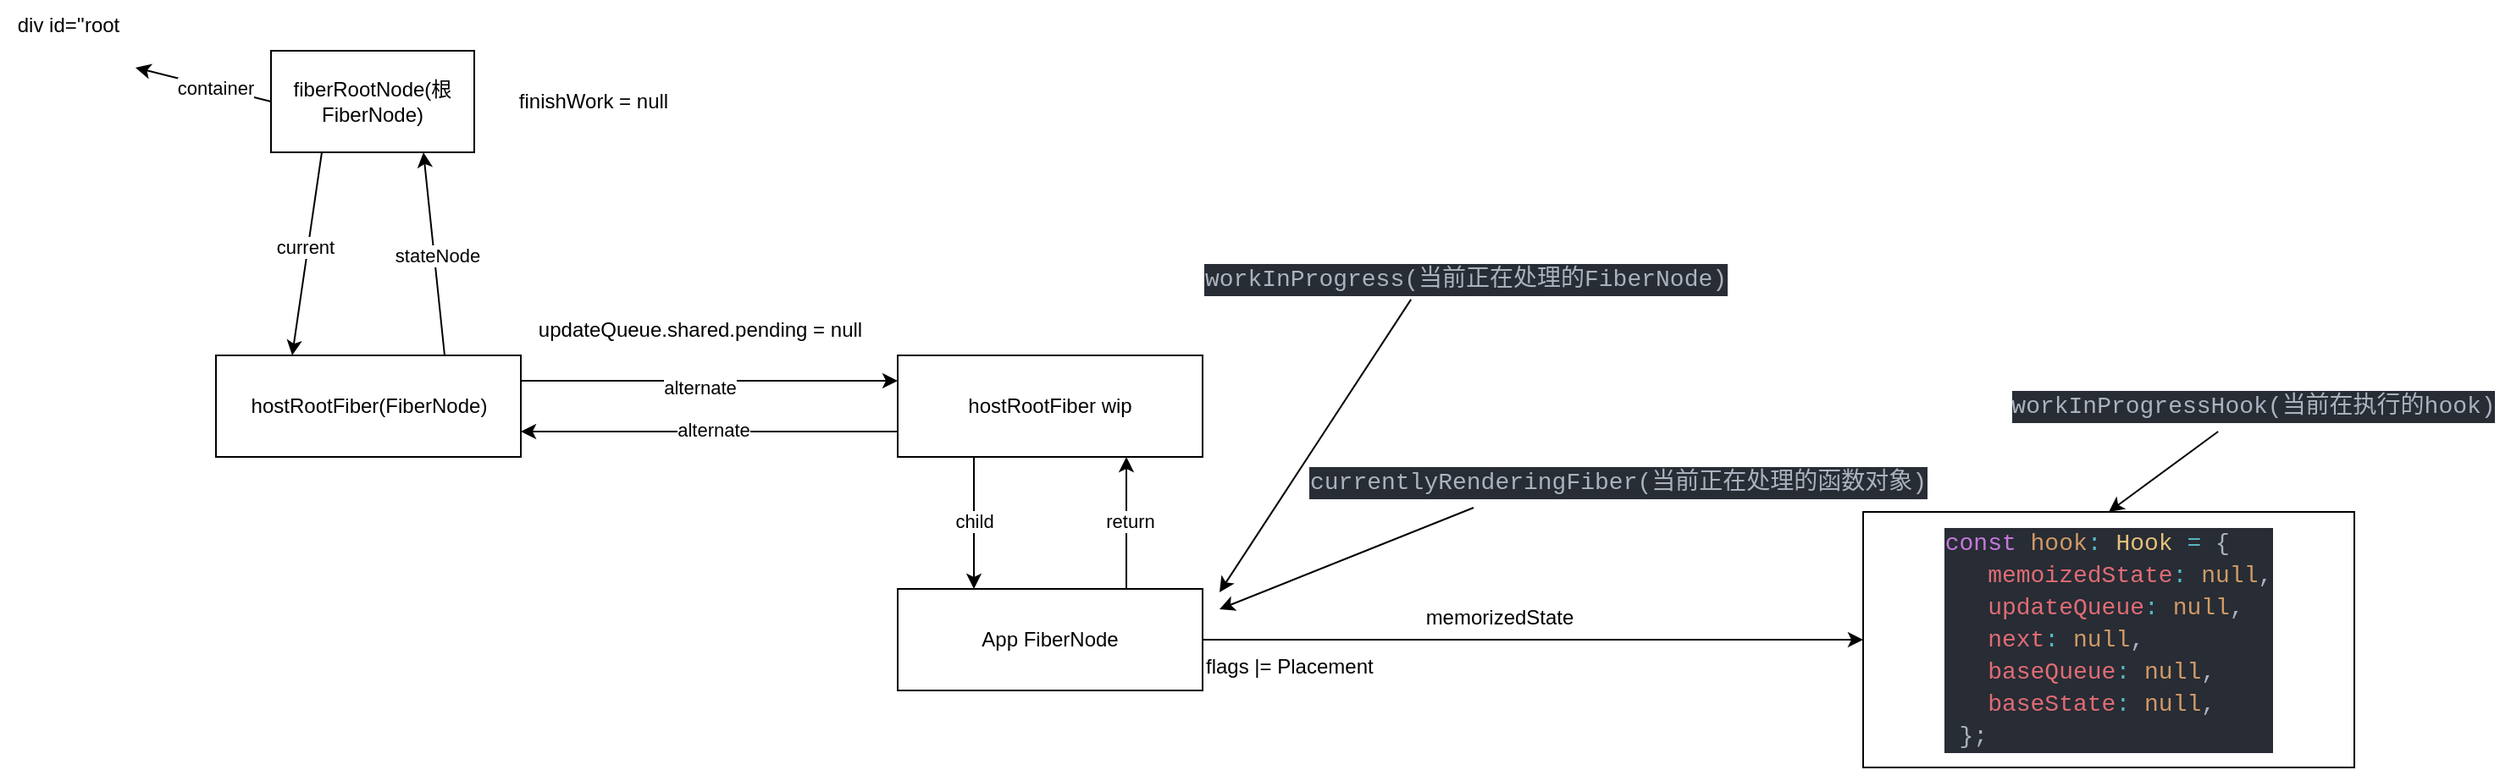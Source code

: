 <mxfile>
    <diagram id="FEprKQndIjQNAZxvQdXm" name="Page-1">
        <mxGraphModel dx="920" dy="615" grid="1" gridSize="10" guides="1" tooltips="1" connect="1" arrows="1" fold="1" page="1" pageScale="1" pageWidth="10000" pageHeight="10000" math="0" shadow="0">
            <root>
                <mxCell id="0"/>
                <mxCell id="1" parent="0"/>
                <mxCell id="2" style="edgeStyle=none;html=1;exitX=0.25;exitY=1;exitDx=0;exitDy=0;entryX=0.25;entryY=0;entryDx=0;entryDy=0;" edge="1" parent="1" source="4" target="9">
                    <mxGeometry relative="1" as="geometry"/>
                </mxCell>
                <mxCell id="3" value="current" style="edgeLabel;html=1;align=center;verticalAlign=middle;resizable=0;points=[];" vertex="1" connectable="0" parent="2">
                    <mxGeometry x="-0.067" y="-2" relative="1" as="geometry">
                        <mxPoint as="offset"/>
                    </mxGeometry>
                </mxCell>
                <mxCell id="4" value="fiberRootNode(根FiberNode)" style="rounded=0;whiteSpace=wrap;html=1;" vertex="1" parent="1">
                    <mxGeometry x="1120" y="160" width="120" height="60" as="geometry"/>
                </mxCell>
                <mxCell id="5" style="edgeStyle=none;html=1;exitX=0.75;exitY=0;exitDx=0;exitDy=0;entryX=0.75;entryY=1;entryDx=0;entryDy=0;" edge="1" parent="1" source="9" target="4">
                    <mxGeometry relative="1" as="geometry"/>
                </mxCell>
                <mxCell id="6" value="stateNode" style="edgeLabel;html=1;align=center;verticalAlign=middle;resizable=0;points=[];" vertex="1" connectable="0" parent="5">
                    <mxGeometry x="-0.017" y="-1" relative="1" as="geometry">
                        <mxPoint as="offset"/>
                    </mxGeometry>
                </mxCell>
                <mxCell id="7" style="edgeStyle=none;html=1;exitX=1;exitY=0.25;exitDx=0;exitDy=0;entryX=0;entryY=0.25;entryDx=0;entryDy=0;" edge="1" parent="1" source="9" target="18">
                    <mxGeometry relative="1" as="geometry"/>
                </mxCell>
                <mxCell id="8" value="alternate" style="edgeLabel;html=1;align=center;verticalAlign=middle;resizable=0;points=[];" vertex="1" connectable="0" parent="7">
                    <mxGeometry x="-0.054" y="-4" relative="1" as="geometry">
                        <mxPoint as="offset"/>
                    </mxGeometry>
                </mxCell>
                <mxCell id="9" value="hostRootFiber(FiberNode)" style="rounded=0;whiteSpace=wrap;html=1;" vertex="1" parent="1">
                    <mxGeometry x="1087.5" y="340" width="180" height="60" as="geometry"/>
                </mxCell>
                <mxCell id="10" value="finishWork = null" style="text;html=1;align=center;verticalAlign=middle;resizable=0;points=[];autosize=1;strokeColor=none;fillColor=none;" vertex="1" parent="1">
                    <mxGeometry x="1255" y="175" width="110" height="30" as="geometry"/>
                </mxCell>
                <mxCell id="11" value="updateQueue.shared.pending = null" style="text;html=1;align=center;verticalAlign=middle;resizable=0;points=[];autosize=1;strokeColor=none;fillColor=none;" vertex="1" parent="1">
                    <mxGeometry x="1267.5" y="310" width="210" height="30" as="geometry"/>
                </mxCell>
                <mxCell id="12" value="" style="endArrow=classic;html=1;exitX=0;exitY=0.5;exitDx=0;exitDy=0;" edge="1" parent="1" source="4">
                    <mxGeometry width="50" height="50" relative="1" as="geometry">
                        <mxPoint x="1010" y="220" as="sourcePoint"/>
                        <mxPoint x="1040" y="170" as="targetPoint"/>
                    </mxGeometry>
                </mxCell>
                <mxCell id="13" value="container" style="edgeLabel;html=1;align=center;verticalAlign=middle;resizable=0;points=[];" vertex="1" connectable="0" parent="12">
                    <mxGeometry x="-0.156" relative="1" as="geometry">
                        <mxPoint x="1" as="offset"/>
                    </mxGeometry>
                </mxCell>
                <mxCell id="14" style="edgeStyle=none;html=1;exitX=0;exitY=0.75;exitDx=0;exitDy=0;entryX=1;entryY=0.75;entryDx=0;entryDy=0;" edge="1" parent="1" source="18" target="9">
                    <mxGeometry relative="1" as="geometry"/>
                </mxCell>
                <mxCell id="15" value="alternate" style="edgeLabel;html=1;align=center;verticalAlign=middle;resizable=0;points=[];" vertex="1" connectable="0" parent="14">
                    <mxGeometry x="-0.016" y="-1" relative="1" as="geometry">
                        <mxPoint as="offset"/>
                    </mxGeometry>
                </mxCell>
                <mxCell id="16" style="edgeStyle=none;html=1;exitX=0.25;exitY=1;exitDx=0;exitDy=0;entryX=0.25;entryY=0;entryDx=0;entryDy=0;" edge="1" parent="1" source="18" target="21">
                    <mxGeometry relative="1" as="geometry"/>
                </mxCell>
                <mxCell id="17" value="child" style="edgeLabel;html=1;align=center;verticalAlign=middle;resizable=0;points=[];" vertex="1" connectable="0" parent="16">
                    <mxGeometry x="0.165" y="1" relative="1" as="geometry">
                        <mxPoint x="-1" y="-8" as="offset"/>
                    </mxGeometry>
                </mxCell>
                <mxCell id="18" value="hostRootFiber wip" style="rounded=0;whiteSpace=wrap;html=1;" vertex="1" parent="1">
                    <mxGeometry x="1490" y="340" width="180" height="60" as="geometry"/>
                </mxCell>
                <mxCell id="19" style="edgeStyle=none;html=1;exitX=0.75;exitY=0;exitDx=0;exitDy=0;entryX=0.75;entryY=1;entryDx=0;entryDy=0;" edge="1" parent="1" source="21" target="18">
                    <mxGeometry relative="1" as="geometry"/>
                </mxCell>
                <mxCell id="20" value="return" style="edgeLabel;html=1;align=center;verticalAlign=middle;resizable=0;points=[];" vertex="1" connectable="0" parent="19">
                    <mxGeometry x="0.034" y="-2" relative="1" as="geometry">
                        <mxPoint as="offset"/>
                    </mxGeometry>
                </mxCell>
                <mxCell id="33" style="edgeStyle=none;html=1;exitX=1;exitY=0.5;exitDx=0;exitDy=0;entryX=0;entryY=0.5;entryDx=0;entryDy=0;" edge="1" parent="1" source="21" target="31">
                    <mxGeometry relative="1" as="geometry"/>
                </mxCell>
                <mxCell id="21" value="App FiberNode" style="rounded=0;whiteSpace=wrap;html=1;" vertex="1" parent="1">
                    <mxGeometry x="1490" y="478" width="180" height="60" as="geometry"/>
                </mxCell>
                <mxCell id="22" value="flags |= Placement" style="text;whiteSpace=wrap;" vertex="1" parent="1">
                    <mxGeometry x="1670" y="510" width="130" height="40" as="geometry"/>
                </mxCell>
                <mxCell id="23" value="div id=&#39;&#39;root" style="text;html=1;align=center;verticalAlign=middle;resizable=0;points=[];autosize=1;strokeColor=none;fillColor=none;" vertex="1" parent="1">
                    <mxGeometry x="960" y="130" width="80" height="30" as="geometry"/>
                </mxCell>
                <mxCell id="25" value="" style="endArrow=classic;html=1;exitX=0.397;exitY=0.898;exitDx=0;exitDy=0;exitPerimeter=0;" edge="1" parent="1" source="28">
                    <mxGeometry width="50" height="50" relative="1" as="geometry">
                        <mxPoint x="1760" y="400" as="sourcePoint"/>
                        <mxPoint x="1680" y="480" as="targetPoint"/>
                    </mxGeometry>
                </mxCell>
                <mxCell id="28" value="&lt;div style=&quot;color: rgb(171, 178, 191); background-color: rgb(40, 44, 52); font-family: Consolas, &amp;quot;Courier New&amp;quot;, monospace; font-size: 14px; line-height: 19px; white-space-collapse: preserve;&quot;&gt;&lt;span style=&quot;color: rgb(171, 178, 191);&quot;&gt;workInProgress(当前正在处理的FiberNode)&lt;/span&gt;&lt;/div&gt;" style="text;html=1;align=center;verticalAlign=middle;resizable=0;points=[];autosize=1;strokeColor=none;fillColor=none;" vertex="1" parent="1">
                    <mxGeometry x="1670" y="280" width="310" height="30" as="geometry"/>
                </mxCell>
                <mxCell id="29" value="" style="endArrow=classic;html=1;" edge="1" parent="1">
                    <mxGeometry width="50" height="50" relative="1" as="geometry">
                        <mxPoint x="1830" y="430" as="sourcePoint"/>
                        <mxPoint x="1680" y="490" as="targetPoint"/>
                    </mxGeometry>
                </mxCell>
                <mxCell id="30" value="&lt;div style=&quot;color: rgb(171, 178, 191); background-color: rgb(40, 44, 52); font-family: Consolas, &amp;quot;Courier New&amp;quot;, monospace; font-size: 14px; line-height: 19px; white-space-collapse: preserve;&quot;&gt;&lt;span style=&quot;color: rgb(171, 178, 191);&quot;&gt;currentlyRenderingFiber(当前正在处理的函数对象)&lt;/span&gt;&lt;/div&gt;" style="text;html=1;align=center;verticalAlign=middle;resizable=0;points=[];autosize=1;strokeColor=none;fillColor=none;" vertex="1" parent="1">
                    <mxGeometry x="1730" y="400" width="370" height="30" as="geometry"/>
                </mxCell>
                <mxCell id="31" value="&lt;div style=&quot;background-color: rgb(40, 44, 52); font-family: Consolas, &amp;quot;Courier New&amp;quot;, monospace; font-size: 14px; line-height: 19px; white-space: pre; color: rgb(171, 178, 191);&quot;&gt;&lt;div style=&quot;color: light-dark(rgb(171, 178, 191), rgb(79, 85, 96)); text-align: left;&quot;&gt;&lt;span style=&quot;color: rgb(198, 120, 221);&quot;&gt;const&lt;/span&gt;&lt;span style=&quot;color: rgb(171, 178, 191);&quot;&gt; &lt;/span&gt;&lt;span style=&quot;color: rgb(209, 154, 102);&quot;&gt;hook&lt;/span&gt;&lt;span style=&quot;color: rgb(86, 182, 194);&quot;&gt;:&lt;/span&gt;&lt;span style=&quot;color: rgb(171, 178, 191);&quot;&gt; &lt;/span&gt;&lt;span style=&quot;color: rgb(229, 192, 123);&quot;&gt;Hook&lt;/span&gt;&lt;span style=&quot;color: rgb(171, 178, 191);&quot;&gt; &lt;/span&gt;&lt;span style=&quot;color: rgb(86, 182, 194);&quot;&gt;=&lt;/span&gt;&lt;span style=&quot;color: rgb(171, 178, 191);&quot;&gt; {&lt;/span&gt;&lt;/div&gt;&lt;div style=&quot;color: light-dark(rgb(171, 178, 191), rgb(79, 85, 96)); text-align: left;&quot;&gt;&lt;span style=&quot;color: rgb(171, 178, 191);&quot;&gt;&amp;nbsp;  &lt;/span&gt;&lt;span style=&quot;color: rgb(224, 108, 117);&quot;&gt;memoizedState&lt;/span&gt;&lt;span style=&quot;color: rgb(86, 182, 194);&quot;&gt;:&lt;/span&gt;&lt;span style=&quot;color: rgb(171, 178, 191);&quot;&gt; &lt;/span&gt;&lt;span style=&quot;color: rgb(209, 154, 102);&quot;&gt;null&lt;/span&gt;&lt;span style=&quot;color: rgb(171, 178, 191);&quot;&gt;,&lt;/span&gt;&lt;/div&gt;&lt;div style=&quot;text-align: left;&quot;&gt;&lt;span style=&quot;color: rgb(224, 108, 117);&quot;&gt;&lt;font color=&quot;#abb2bf&quot;&gt;   &lt;/font&gt;&lt;/span&gt;&lt;span style=&quot;color: rgb(224, 108, 117);&quot;&gt;updateQueue&lt;/span&gt;&lt;span style=&quot;color: rgb(86, 182, 194);&quot;&gt;:&lt;/span&gt;&lt;span style=&quot;color: rgb(171, 178, 191);&quot;&gt; &lt;/span&gt;&lt;span style=&quot;color: rgb(209, 154, 102);&quot;&gt;null&lt;/span&gt;&lt;span style=&quot;color: rgb(171, 178, 191);&quot;&gt;,&lt;/span&gt;&lt;/div&gt;&lt;div style=&quot;color: light-dark(rgb(171, 178, 191), rgb(79, 85, 96)); text-align: left;&quot;&gt;&lt;span style=&quot;color: rgb(224, 108, 117);&quot;&gt;   next&lt;/span&gt;&lt;span style=&quot;color: rgb(86, 182, 194);&quot;&gt;:&lt;/span&gt;&lt;span style=&quot;color: rgb(171, 178, 191);&quot;&gt; &lt;/span&gt;&lt;span style=&quot;color: rgb(209, 154, 102);&quot;&gt;null&lt;/span&gt;&lt;span style=&quot;color: rgb(171, 178, 191);&quot;&gt;,&lt;/span&gt;&lt;/div&gt;&lt;div style=&quot;color: light-dark(rgb(171, 178, 191), rgb(79, 85, 96)); text-align: left;&quot;&gt;&lt;span style=&quot;color: rgb(171, 178, 191);&quot;&gt;&amp;nbsp; &amp;nbsp;&lt;/span&gt;&lt;span style=&quot;color: rgb(224, 108, 117);&quot;&gt;baseQueue&lt;/span&gt;&lt;span style=&quot;color: rgb(86, 182, 194);&quot;&gt;:&lt;/span&gt;&lt;span style=&quot;color: rgb(171, 178, 191);&quot;&gt; &lt;/span&gt;&lt;span style=&quot;color: rgb(209, 154, 102);&quot;&gt;null&lt;/span&gt;&lt;span style=&quot;color: rgb(171, 178, 191);&quot;&gt;,&lt;/span&gt;&lt;/div&gt;&lt;div style=&quot;color: light-dark(rgb(171, 178, 191), rgb(79, 85, 96)); text-align: left;&quot;&gt;&lt;span style=&quot;color: rgb(171, 178, 191);&quot;&gt;&amp;nbsp; &amp;nbsp;&lt;/span&gt;&lt;span style=&quot;color: rgb(224, 108, 117);&quot;&gt;baseState&lt;/span&gt;&lt;span style=&quot;color: rgb(86, 182, 194);&quot;&gt;:&lt;/span&gt;&lt;span style=&quot;color: rgb(171, 178, 191);&quot;&gt; &lt;/span&gt;&lt;span style=&quot;color: rgb(209, 154, 102);&quot;&gt;null&lt;/span&gt;&lt;span style=&quot;color: rgb(171, 178, 191);&quot;&gt;,&lt;/span&gt;&lt;/div&gt;&lt;div style=&quot;color: light-dark(rgb(171, 178, 191), rgb(79, 85, 96)); text-align: left;&quot;&gt;&lt;span style=&quot;color: rgb(171, 178, 191);&quot;&gt;&amp;nbsp;};&lt;/span&gt;&lt;/div&gt;&lt;div style=&quot;color: light-dark(rgb(171, 178, 191), rgb(79, 85, 96));&quot;&gt;&lt;span style=&quot;color: rgb(171, 178, 191);&quot;&gt;&lt;/span&gt;&lt;/div&gt;&lt;/div&gt;" style="rounded=0;whiteSpace=wrap;html=1;" vertex="1" parent="1">
                    <mxGeometry x="2060" y="432.5" width="290" height="151" as="geometry"/>
                </mxCell>
                <mxCell id="34" value="memorizedState" style="text;html=1;align=center;verticalAlign=middle;resizable=0;points=[];autosize=1;strokeColor=none;fillColor=none;" vertex="1" parent="1">
                    <mxGeometry x="1790" y="480" width="110" height="30" as="geometry"/>
                </mxCell>
                <mxCell id="35" value="" style="endArrow=classic;html=1;entryX=0.5;entryY=0;entryDx=0;entryDy=0;" edge="1" parent="1" source="36" target="31">
                    <mxGeometry width="50" height="50" relative="1" as="geometry">
                        <mxPoint x="2130" y="380" as="sourcePoint"/>
                        <mxPoint x="2180" y="330" as="targetPoint"/>
                    </mxGeometry>
                </mxCell>
                <mxCell id="36" value="&lt;div style=&quot;background-color: rgb(40, 44, 52); font-family: Consolas, &amp;quot;Courier New&amp;quot;, monospace; font-size: 14px; line-height: 19px; white-space-collapse: preserve; color: rgb(171, 178, 191);&quot;&gt;&lt;span style=&quot;color: rgb(171, 178, 191);&quot;&gt;workInProgressHook(&lt;/span&gt;&lt;span style=&quot;color: rgb(171, 178, 191);&quot;&gt;当前在执行的hook)&lt;/span&gt;&lt;/div&gt;" style="text;html=1;align=center;verticalAlign=middle;resizable=0;points=[];autosize=1;strokeColor=none;fillColor=none;" vertex="1" parent="1">
                    <mxGeometry x="2145" y="355" width="290" height="30" as="geometry"/>
                </mxCell>
            </root>
        </mxGraphModel>
    </diagram>
</mxfile>